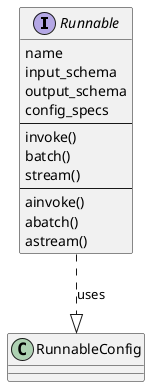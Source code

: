 @startuml

' https://api.python.langchain.com/en/latest/core_api_reference.html#module-langchain_core.runnables

' https://api.python.langchain.com/en/latest/runnables/langchain_core.runnables.base.Runnable.html
interface Runnable {
    name
    input_schema
    output_schema
    config_specs
    ---
    invoke()
    batch()
    stream()
    ---
    ainvoke()
    abatch()
    astream()
}

' https://api.python.langchain.com/en/latest/runnables/langchain_core.runnables.config.RunnableConfig.html#langchain_core.runnables.config.RunnableConfig
class RunnableConfig{}


Runnable ..|> RunnableConfig :  uses

@enduml